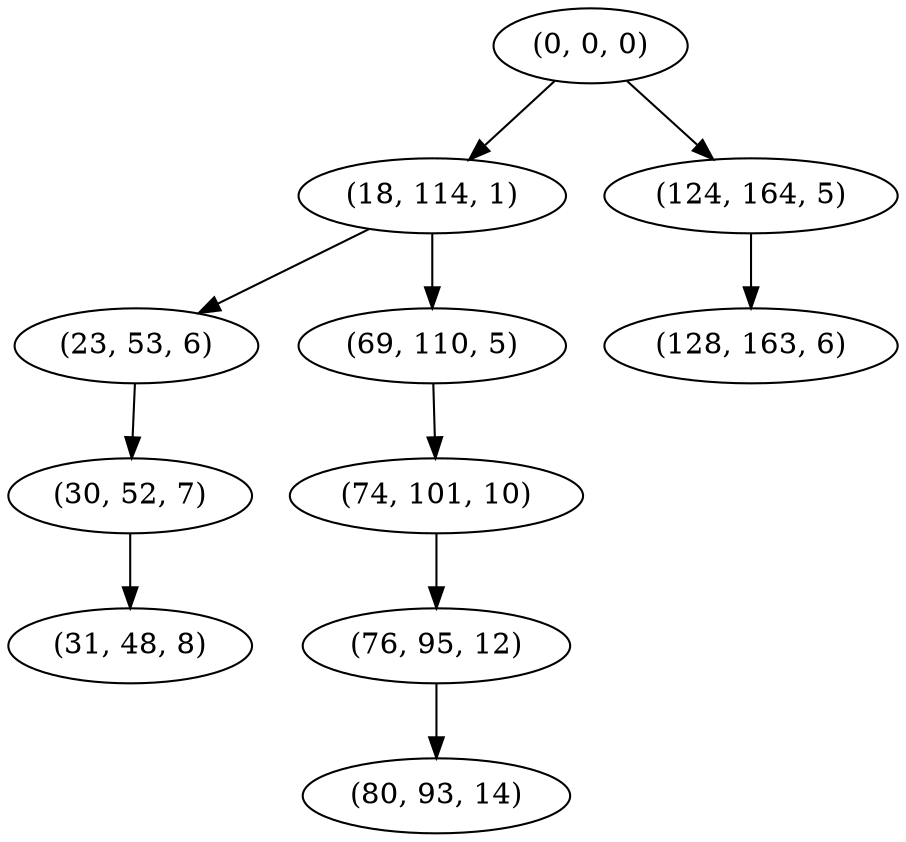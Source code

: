 digraph tree {
    "(0, 0, 0)";
    "(18, 114, 1)";
    "(23, 53, 6)";
    "(30, 52, 7)";
    "(31, 48, 8)";
    "(69, 110, 5)";
    "(74, 101, 10)";
    "(76, 95, 12)";
    "(80, 93, 14)";
    "(124, 164, 5)";
    "(128, 163, 6)";
    "(0, 0, 0)" -> "(18, 114, 1)";
    "(0, 0, 0)" -> "(124, 164, 5)";
    "(18, 114, 1)" -> "(23, 53, 6)";
    "(18, 114, 1)" -> "(69, 110, 5)";
    "(23, 53, 6)" -> "(30, 52, 7)";
    "(30, 52, 7)" -> "(31, 48, 8)";
    "(69, 110, 5)" -> "(74, 101, 10)";
    "(74, 101, 10)" -> "(76, 95, 12)";
    "(76, 95, 12)" -> "(80, 93, 14)";
    "(124, 164, 5)" -> "(128, 163, 6)";
}
